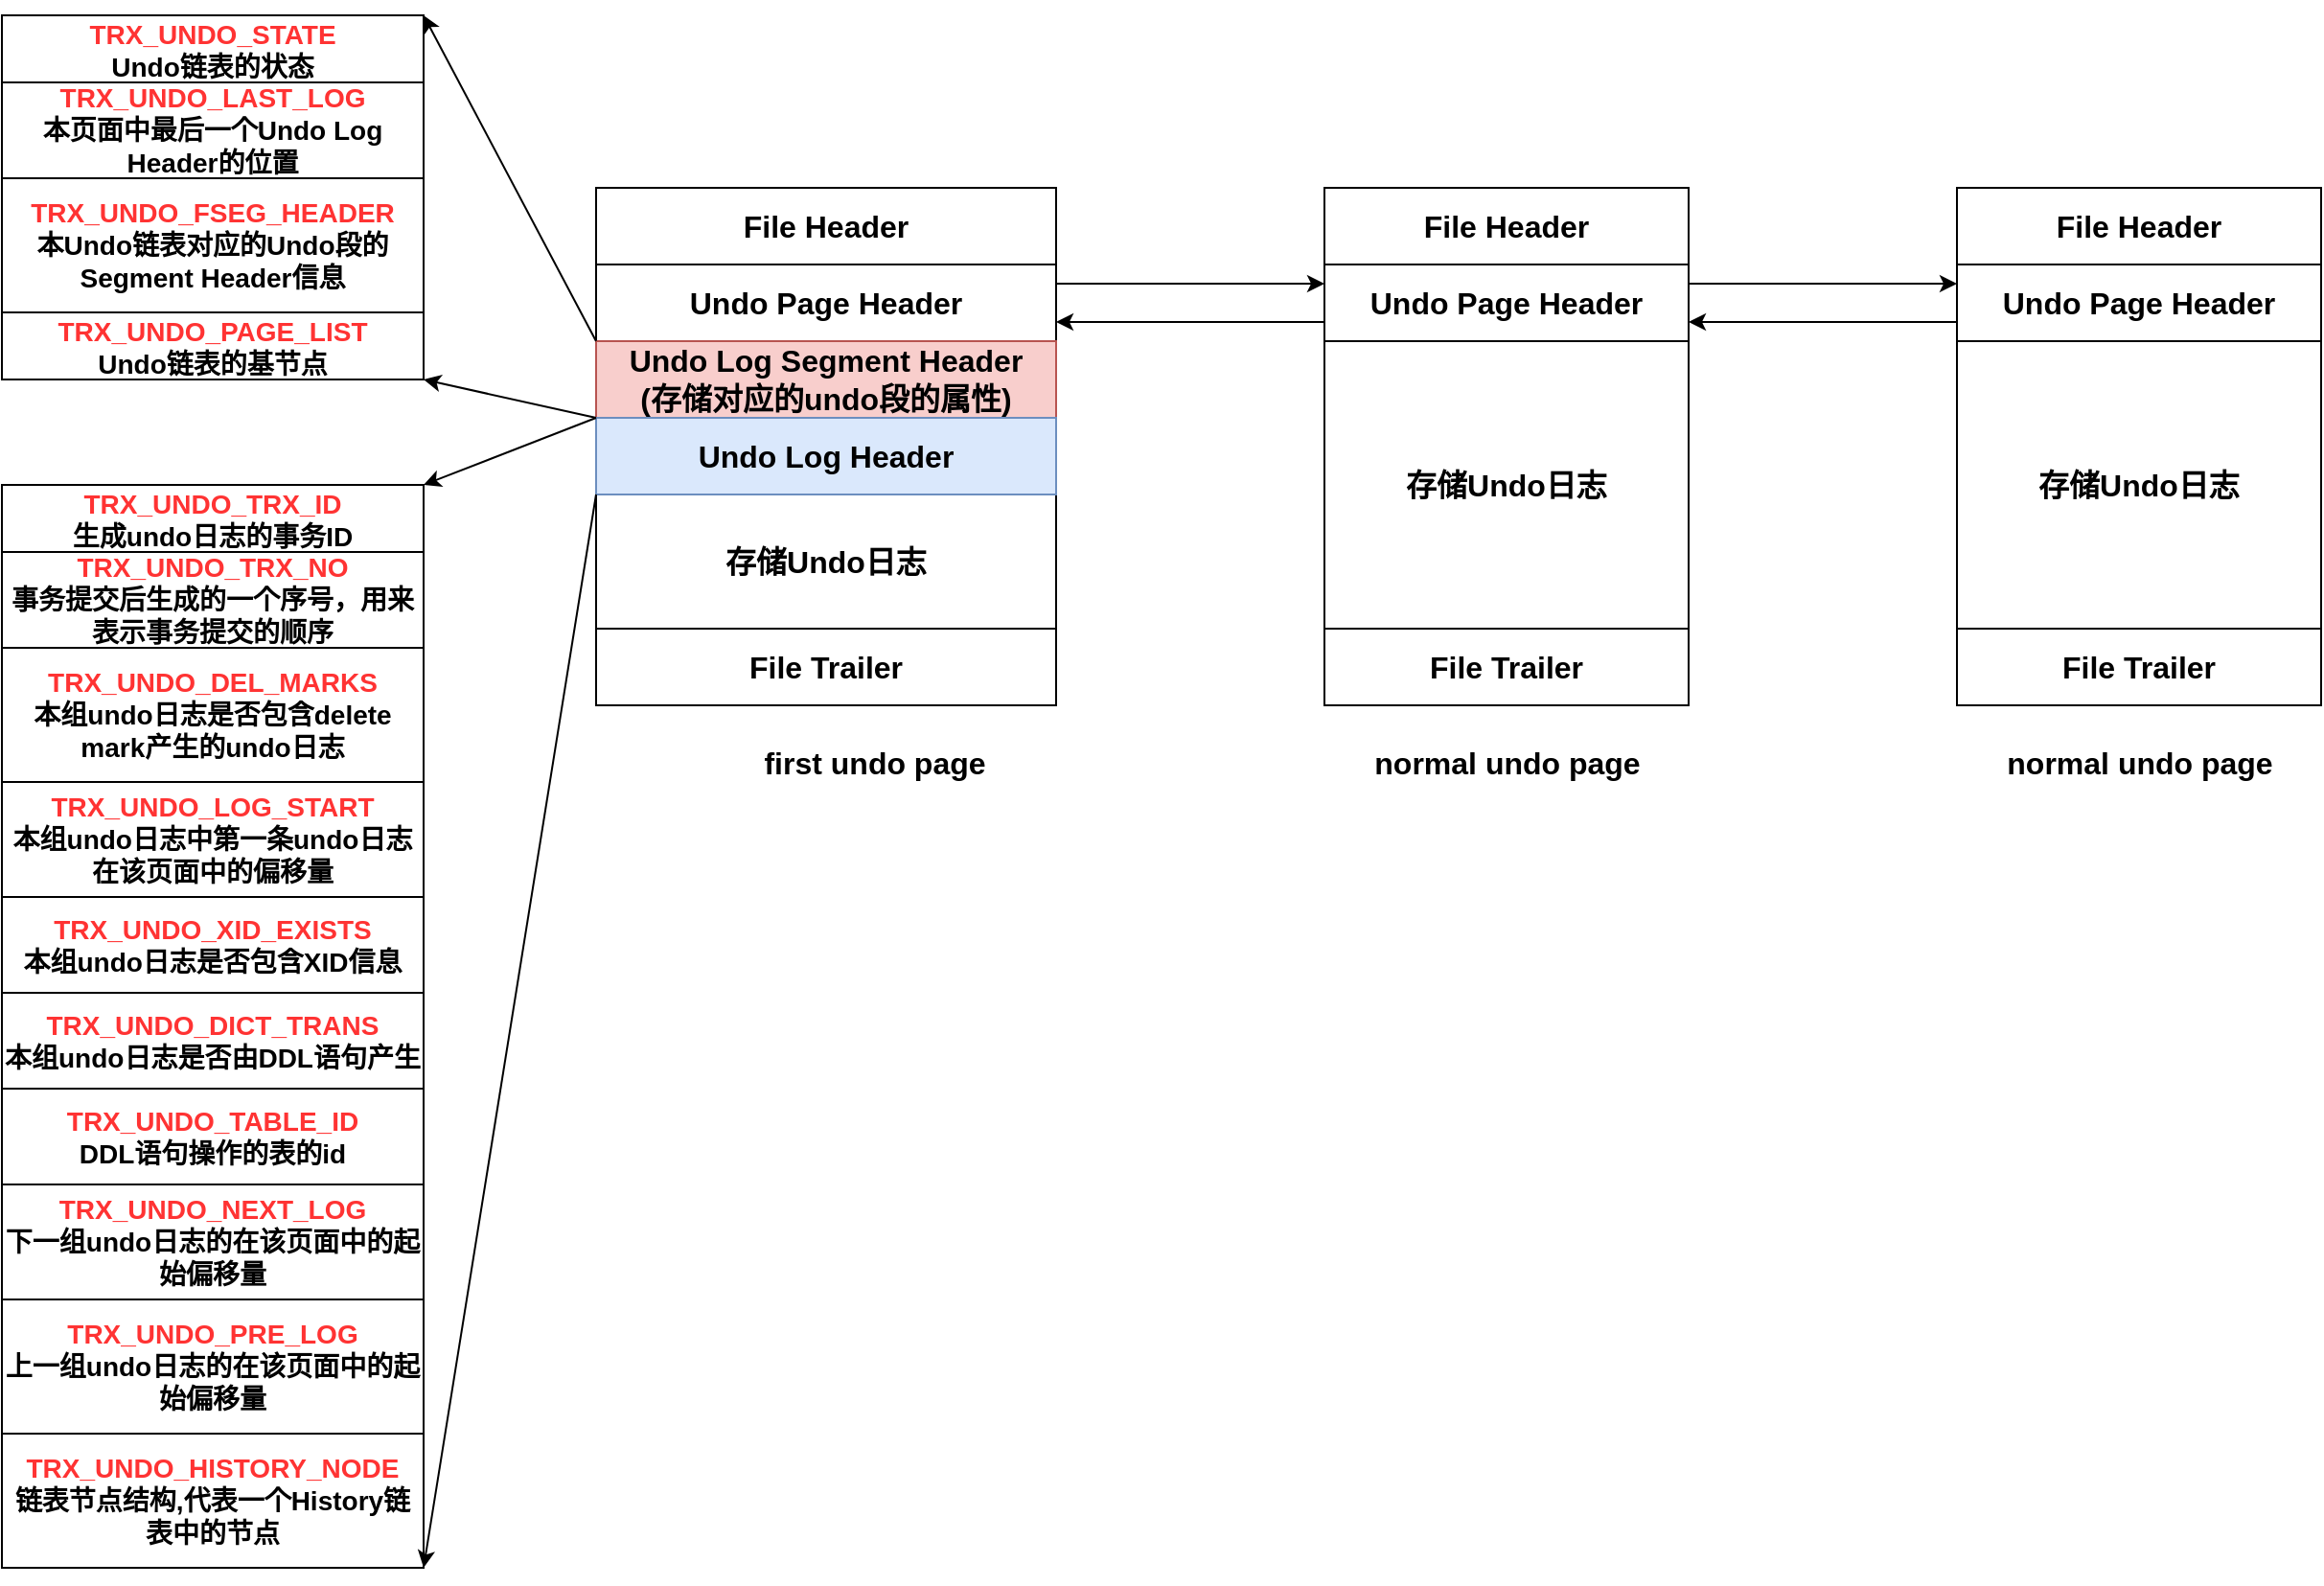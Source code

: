 <mxfile version="15.2.7" type="device"><diagram id="wrlaCh0Ziwt7SMKn7low" name="第 1 页"><mxGraphModel dx="2029" dy="1863" grid="1" gridSize="10" guides="1" tooltips="1" connect="1" arrows="1" fold="1" page="1" pageScale="1" pageWidth="827" pageHeight="1169" math="0" shadow="0"><root><mxCell id="0"/><mxCell id="1" parent="0"/><mxCell id="vNHbosDumvu_j2ZUncXj-1" value="&lt;b&gt;&lt;font style=&quot;font-size: 16px&quot;&gt;File Header&lt;/font&gt;&lt;/b&gt;" style="rounded=0;whiteSpace=wrap;html=1;" vertex="1" parent="1"><mxGeometry x="300" y="90" width="190" height="40" as="geometry"/></mxCell><mxCell id="vNHbosDumvu_j2ZUncXj-15" style="edgeStyle=orthogonalEdgeStyle;rounded=0;orthogonalLoop=1;jettySize=auto;html=1;exitX=0;exitY=0.75;exitDx=0;exitDy=0;entryX=1;entryY=0.75;entryDx=0;entryDy=0;" edge="1" parent="1" source="vNHbosDumvu_j2ZUncXj-3" target="vNHbosDumvu_j2ZUncXj-11"><mxGeometry relative="1" as="geometry"/></mxCell><mxCell id="vNHbosDumvu_j2ZUncXj-16" style="edgeStyle=orthogonalEdgeStyle;rounded=0;orthogonalLoop=1;jettySize=auto;html=1;exitX=1;exitY=0.25;exitDx=0;exitDy=0;entryX=0;entryY=0.25;entryDx=0;entryDy=0;" edge="1" parent="1" source="vNHbosDumvu_j2ZUncXj-3" target="vNHbosDumvu_j2ZUncXj-7"><mxGeometry relative="1" as="geometry"/></mxCell><mxCell id="vNHbosDumvu_j2ZUncXj-3" value="&lt;span style=&quot;font-size: 16px&quot;&gt;&lt;b&gt;Undo Page Header&lt;/b&gt;&lt;/span&gt;" style="rounded=0;whiteSpace=wrap;html=1;" vertex="1" parent="1"><mxGeometry x="300" y="130" width="190" height="40" as="geometry"/></mxCell><mxCell id="vNHbosDumvu_j2ZUncXj-4" value="&lt;span style=&quot;font-size: 16px&quot;&gt;&lt;b&gt;存储Undo日志&lt;/b&gt;&lt;/span&gt;" style="rounded=0;whiteSpace=wrap;html=1;" vertex="1" parent="1"><mxGeometry x="300" y="170" width="190" height="150" as="geometry"/></mxCell><mxCell id="vNHbosDumvu_j2ZUncXj-5" value="&lt;b&gt;&lt;font style=&quot;font-size: 16px&quot;&gt;File Trailer&lt;/font&gt;&lt;/b&gt;" style="rounded=0;whiteSpace=wrap;html=1;" vertex="1" parent="1"><mxGeometry x="300" y="320" width="190" height="40" as="geometry"/></mxCell><mxCell id="vNHbosDumvu_j2ZUncXj-6" value="&lt;b&gt;&lt;font style=&quot;font-size: 16px&quot;&gt;File Header&lt;/font&gt;&lt;/b&gt;" style="rounded=0;whiteSpace=wrap;html=1;" vertex="1" parent="1"><mxGeometry x="630" y="90" width="190" height="40" as="geometry"/></mxCell><mxCell id="vNHbosDumvu_j2ZUncXj-17" style="edgeStyle=orthogonalEdgeStyle;rounded=0;orthogonalLoop=1;jettySize=auto;html=1;exitX=0;exitY=0.75;exitDx=0;exitDy=0;entryX=1;entryY=0.75;entryDx=0;entryDy=0;" edge="1" parent="1" source="vNHbosDumvu_j2ZUncXj-7" target="vNHbosDumvu_j2ZUncXj-3"><mxGeometry relative="1" as="geometry"/></mxCell><mxCell id="vNHbosDumvu_j2ZUncXj-7" value="&lt;span style=&quot;font-size: 16px&quot;&gt;&lt;b&gt;Undo Page Header&lt;/b&gt;&lt;/span&gt;" style="rounded=0;whiteSpace=wrap;html=1;" vertex="1" parent="1"><mxGeometry x="630" y="130" width="190" height="40" as="geometry"/></mxCell><mxCell id="vNHbosDumvu_j2ZUncXj-8" value="&lt;span style=&quot;font-size: 16px&quot;&gt;&lt;b&gt;存储Undo日志&lt;/b&gt;&lt;/span&gt;" style="rounded=0;whiteSpace=wrap;html=1;" vertex="1" parent="1"><mxGeometry x="630" y="170" width="190" height="150" as="geometry"/></mxCell><mxCell id="vNHbosDumvu_j2ZUncXj-9" value="&lt;b&gt;&lt;font style=&quot;font-size: 16px&quot;&gt;File Trailer&lt;/font&gt;&lt;/b&gt;" style="rounded=0;whiteSpace=wrap;html=1;" vertex="1" parent="1"><mxGeometry x="630" y="320" width="190" height="40" as="geometry"/></mxCell><mxCell id="vNHbosDumvu_j2ZUncXj-10" value="&lt;b&gt;&lt;font style=&quot;font-size: 16px&quot;&gt;File Header&lt;/font&gt;&lt;/b&gt;" style="rounded=0;whiteSpace=wrap;html=1;" vertex="1" parent="1"><mxGeometry x="-80" y="90" width="240" height="40" as="geometry"/></mxCell><mxCell id="vNHbosDumvu_j2ZUncXj-14" style="edgeStyle=orthogonalEdgeStyle;rounded=0;orthogonalLoop=1;jettySize=auto;html=1;exitX=1;exitY=0.25;exitDx=0;exitDy=0;entryX=0;entryY=0.25;entryDx=0;entryDy=0;" edge="1" parent="1" source="vNHbosDumvu_j2ZUncXj-11" target="vNHbosDumvu_j2ZUncXj-3"><mxGeometry relative="1" as="geometry"/></mxCell><mxCell id="vNHbosDumvu_j2ZUncXj-11" value="&lt;span style=&quot;font-size: 16px&quot;&gt;&lt;b&gt;Undo Page Header&lt;/b&gt;&lt;/span&gt;" style="rounded=0;whiteSpace=wrap;html=1;" vertex="1" parent="1"><mxGeometry x="-80" y="130" width="240" height="40" as="geometry"/></mxCell><mxCell id="vNHbosDumvu_j2ZUncXj-12" value="&lt;span style=&quot;font-size: 16px&quot;&gt;&lt;b&gt;存储Undo日志&lt;/b&gt;&lt;/span&gt;" style="rounded=0;whiteSpace=wrap;html=1;" vertex="1" parent="1"><mxGeometry x="-80" y="250" width="240" height="70" as="geometry"/></mxCell><mxCell id="vNHbosDumvu_j2ZUncXj-13" value="&lt;b&gt;&lt;font style=&quot;font-size: 16px&quot;&gt;File Trailer&lt;/font&gt;&lt;/b&gt;" style="rounded=0;whiteSpace=wrap;html=1;" vertex="1" parent="1"><mxGeometry x="-80" y="320" width="240" height="40" as="geometry"/></mxCell><mxCell id="vNHbosDumvu_j2ZUncXj-18" value="&lt;span style=&quot;font-size: 16px&quot;&gt;&lt;b&gt;Undo Log Segment Header&lt;br&gt;(存储对应的undo段的属性)&lt;br&gt;&lt;/b&gt;&lt;/span&gt;" style="rounded=0;whiteSpace=wrap;html=1;fillColor=#f8cecc;strokeColor=#b85450;" vertex="1" parent="1"><mxGeometry x="-80" y="170" width="240" height="40" as="geometry"/></mxCell><mxCell id="vNHbosDumvu_j2ZUncXj-19" value="&lt;span style=&quot;font-size: 16px&quot;&gt;&lt;b&gt;Undo Log Header&lt;/b&gt;&lt;/span&gt;" style="rounded=0;whiteSpace=wrap;html=1;fillColor=#dae8fc;strokeColor=#6c8ebf;" vertex="1" parent="1"><mxGeometry x="-80" y="210" width="240" height="40" as="geometry"/></mxCell><mxCell id="vNHbosDumvu_j2ZUncXj-20" value="&lt;b&gt;&lt;font style=&quot;font-size: 16px&quot;&gt;first undo page&lt;/font&gt;&lt;/b&gt;" style="text;html=1;strokeColor=none;fillColor=none;align=center;verticalAlign=middle;whiteSpace=wrap;rounded=0;" vertex="1" parent="1"><mxGeometry x="-12.5" y="380" width="155" height="20" as="geometry"/></mxCell><mxCell id="vNHbosDumvu_j2ZUncXj-21" value="&lt;b&gt;&lt;font style=&quot;font-size: 16px&quot;&gt;normal undo page&lt;/font&gt;&lt;/b&gt;" style="text;html=1;strokeColor=none;fillColor=none;align=center;verticalAlign=middle;whiteSpace=wrap;rounded=0;" vertex="1" parent="1"><mxGeometry x="317.5" y="380" width="155" height="20" as="geometry"/></mxCell><mxCell id="vNHbosDumvu_j2ZUncXj-22" value="&lt;b&gt;&lt;font style=&quot;font-size: 16px&quot;&gt;normal undo page&lt;/font&gt;&lt;/b&gt;" style="text;html=1;strokeColor=none;fillColor=none;align=center;verticalAlign=middle;whiteSpace=wrap;rounded=0;" vertex="1" parent="1"><mxGeometry x="647.5" y="380" width="155" height="20" as="geometry"/></mxCell><mxCell id="vNHbosDumvu_j2ZUncXj-23" value="&lt;b style=&quot;font-size: 14px&quot;&gt;&lt;font style=&quot;font-size: 14px&quot;&gt;&lt;font color=&quot;#ff3333&quot;&gt;TRX_UNDO_STATE&lt;/font&gt;&lt;br&gt;Undo链表的状态&lt;br&gt;&lt;/font&gt;&lt;/b&gt;" style="rounded=0;whiteSpace=wrap;html=1;" vertex="1" parent="1"><mxGeometry x="-390" width="220" height="35" as="geometry"/></mxCell><mxCell id="vNHbosDumvu_j2ZUncXj-25" value="&lt;b style=&quot;font-size: 14px&quot;&gt;&lt;font style=&quot;font-size: 14px&quot;&gt;&lt;font color=&quot;#ff3333&quot;&gt;TRX_UNDO_LAST_LOG&lt;/font&gt;&lt;br&gt;本页面中最后一个Undo Log Header的位置&lt;br&gt;&lt;/font&gt;&lt;/b&gt;" style="rounded=0;whiteSpace=wrap;html=1;" vertex="1" parent="1"><mxGeometry x="-390" y="35" width="220" height="50" as="geometry"/></mxCell><mxCell id="vNHbosDumvu_j2ZUncXj-26" value="&lt;b style=&quot;font-size: 14px&quot;&gt;&lt;font style=&quot;font-size: 14px&quot;&gt;&lt;font color=&quot;#ff3333&quot;&gt;TRX_UNDO_FSEG_HEADER&lt;/font&gt;&lt;br&gt;本Undo链表对应的Undo段的Segment Header信息&lt;br&gt;&lt;/font&gt;&lt;/b&gt;" style="rounded=0;whiteSpace=wrap;html=1;" vertex="1" parent="1"><mxGeometry x="-390" y="85" width="220" height="70" as="geometry"/></mxCell><mxCell id="vNHbosDumvu_j2ZUncXj-28" value="&lt;b style=&quot;font-size: 14px&quot;&gt;&lt;font style=&quot;font-size: 14px&quot;&gt;&lt;font color=&quot;#ff3333&quot;&gt;TRX_UNDO_PAGE_LIST&lt;/font&gt;&lt;br&gt;Undo链表的基节点&lt;br&gt;&lt;/font&gt;&lt;/b&gt;" style="rounded=0;whiteSpace=wrap;html=1;" vertex="1" parent="1"><mxGeometry x="-390" y="155" width="220" height="35" as="geometry"/></mxCell><mxCell id="vNHbosDumvu_j2ZUncXj-29" value="" style="endArrow=classic;html=1;entryX=1;entryY=0;entryDx=0;entryDy=0;exitX=0;exitY=1;exitDx=0;exitDy=0;" edge="1" parent="1" source="vNHbosDumvu_j2ZUncXj-11" target="vNHbosDumvu_j2ZUncXj-23"><mxGeometry width="50" height="50" relative="1" as="geometry"><mxPoint x="-90" y="110" as="sourcePoint"/><mxPoint x="-40" y="60" as="targetPoint"/></mxGeometry></mxCell><mxCell id="vNHbosDumvu_j2ZUncXj-30" value="" style="endArrow=classic;html=1;entryX=1;entryY=1;entryDx=0;entryDy=0;exitX=0;exitY=0;exitDx=0;exitDy=0;" edge="1" parent="1" source="vNHbosDumvu_j2ZUncXj-19" target="vNHbosDumvu_j2ZUncXj-28"><mxGeometry width="50" height="50" relative="1" as="geometry"><mxPoint x="-70" y="180" as="sourcePoint"/><mxPoint x="-160" y="10" as="targetPoint"/></mxGeometry></mxCell><mxCell id="vNHbosDumvu_j2ZUncXj-31" value="&lt;b style=&quot;font-size: 14px&quot;&gt;&lt;font style=&quot;font-size: 14px&quot;&gt;&lt;font color=&quot;#ff3333&quot;&gt;TRX_UNDO_TRX_ID&lt;/font&gt;&lt;br&gt;生成undo日志的事务ID&lt;br&gt;&lt;/font&gt;&lt;/b&gt;" style="rounded=0;whiteSpace=wrap;html=1;" vertex="1" parent="1"><mxGeometry x="-390" y="245" width="220" height="35" as="geometry"/></mxCell><mxCell id="vNHbosDumvu_j2ZUncXj-32" value="&lt;b style=&quot;font-size: 14px&quot;&gt;&lt;font style=&quot;font-size: 14px&quot;&gt;&lt;font color=&quot;#ff3333&quot;&gt;TRX_UNDO_TRX_NO&lt;/font&gt;&lt;br&gt;事务提交后生成的一个序号，用来表示事务提交的顺序&lt;br&gt;&lt;/font&gt;&lt;/b&gt;" style="rounded=0;whiteSpace=wrap;html=1;" vertex="1" parent="1"><mxGeometry x="-390" y="280" width="220" height="50" as="geometry"/></mxCell><mxCell id="vNHbosDumvu_j2ZUncXj-33" value="&lt;b style=&quot;font-size: 14px&quot;&gt;&lt;font style=&quot;font-size: 14px&quot;&gt;&lt;font color=&quot;#ff3333&quot;&gt;TRX_UNDO_DEL_MARKS&lt;/font&gt;&lt;br&gt;本组undo日志是否包含delete mark产生的undo日志&lt;br&gt;&lt;/font&gt;&lt;/b&gt;" style="rounded=0;whiteSpace=wrap;html=1;" vertex="1" parent="1"><mxGeometry x="-390" y="330" width="220" height="70" as="geometry"/></mxCell><mxCell id="vNHbosDumvu_j2ZUncXj-34" value="&lt;b style=&quot;font-size: 14px&quot;&gt;&lt;font style=&quot;font-size: 14px&quot;&gt;&lt;font color=&quot;#ff3333&quot;&gt;TRX_UNDO_LOG_START&lt;/font&gt;&lt;br&gt;本组undo日志中第一条undo日志在该页面中的偏移量&lt;br&gt;&lt;/font&gt;&lt;/b&gt;" style="rounded=0;whiteSpace=wrap;html=1;" vertex="1" parent="1"><mxGeometry x="-390" y="400" width="220" height="60" as="geometry"/></mxCell><mxCell id="vNHbosDumvu_j2ZUncXj-35" value="&lt;b style=&quot;font-size: 14px&quot;&gt;&lt;font style=&quot;font-size: 14px&quot;&gt;&lt;font color=&quot;#ff3333&quot;&gt;TRX_UNDO_XID_EXISTS&lt;/font&gt;&lt;br&gt;本组undo日志是否包含XID信息&lt;br&gt;&lt;/font&gt;&lt;/b&gt;" style="rounded=0;whiteSpace=wrap;html=1;" vertex="1" parent="1"><mxGeometry x="-390" y="460" width="220" height="50" as="geometry"/></mxCell><mxCell id="vNHbosDumvu_j2ZUncXj-36" value="&lt;b style=&quot;font-size: 14px&quot;&gt;&lt;font style=&quot;font-size: 14px&quot;&gt;&lt;font color=&quot;#ff3333&quot;&gt;TRX_UNDO_DICT_TRANS&lt;/font&gt;&lt;br&gt;本组undo日志是否由DDL语句产生&lt;br&gt;&lt;/font&gt;&lt;/b&gt;" style="rounded=0;whiteSpace=wrap;html=1;" vertex="1" parent="1"><mxGeometry x="-390" y="510" width="220" height="50" as="geometry"/></mxCell><mxCell id="vNHbosDumvu_j2ZUncXj-37" value="&lt;b style=&quot;font-size: 14px&quot;&gt;&lt;font style=&quot;font-size: 14px&quot;&gt;&lt;font color=&quot;#ff3333&quot;&gt;TRX_UNDO_TABLE_ID&lt;/font&gt;&lt;br&gt;DDL语句操作的表的id&lt;br&gt;&lt;/font&gt;&lt;/b&gt;" style="rounded=0;whiteSpace=wrap;html=1;" vertex="1" parent="1"><mxGeometry x="-390" y="560" width="220" height="50" as="geometry"/></mxCell><mxCell id="vNHbosDumvu_j2ZUncXj-38" value="&lt;b style=&quot;font-size: 14px&quot;&gt;&lt;font style=&quot;font-size: 14px&quot;&gt;&lt;font color=&quot;#ff3333&quot;&gt;TRX_UNDO_NEXT_LOG&lt;/font&gt;&lt;br&gt;下一组undo日志的在该页面中的起始偏移量&lt;br&gt;&lt;/font&gt;&lt;/b&gt;" style="rounded=0;whiteSpace=wrap;html=1;" vertex="1" parent="1"><mxGeometry x="-390" y="610" width="220" height="60" as="geometry"/></mxCell><mxCell id="vNHbosDumvu_j2ZUncXj-39" value="&lt;b style=&quot;font-size: 14px&quot;&gt;&lt;font style=&quot;font-size: 14px&quot;&gt;&lt;font color=&quot;#ff3333&quot;&gt;TRX_UNDO_PRE_LOG&lt;/font&gt;&lt;br&gt;上一组undo日志的在该页面中的起始偏移量&lt;br&gt;&lt;/font&gt;&lt;/b&gt;" style="rounded=0;whiteSpace=wrap;html=1;" vertex="1" parent="1"><mxGeometry x="-390" y="670" width="220" height="70" as="geometry"/></mxCell><mxCell id="vNHbosDumvu_j2ZUncXj-40" value="&lt;b style=&quot;font-size: 14px&quot;&gt;&lt;font style=&quot;font-size: 14px&quot;&gt;&lt;font color=&quot;#ff3333&quot;&gt;TRX_UNDO_HISTORY_NODE&lt;/font&gt;&lt;br&gt;链表节点结构,代表一个History链表中的节点&lt;br&gt;&lt;/font&gt;&lt;/b&gt;" style="rounded=0;whiteSpace=wrap;html=1;" vertex="1" parent="1"><mxGeometry x="-390" y="740" width="220" height="70" as="geometry"/></mxCell><mxCell id="vNHbosDumvu_j2ZUncXj-41" value="" style="endArrow=classic;html=1;entryX=1;entryY=0;entryDx=0;entryDy=0;" edge="1" parent="1" target="vNHbosDumvu_j2ZUncXj-31"><mxGeometry width="50" height="50" relative="1" as="geometry"><mxPoint x="-80" y="210" as="sourcePoint"/><mxPoint x="-160" y="200" as="targetPoint"/></mxGeometry></mxCell><mxCell id="vNHbosDumvu_j2ZUncXj-42" value="" style="endArrow=classic;html=1;entryX=1;entryY=1;entryDx=0;entryDy=0;" edge="1" parent="1" target="vNHbosDumvu_j2ZUncXj-40"><mxGeometry width="50" height="50" relative="1" as="geometry"><mxPoint x="-80" y="250" as="sourcePoint"/><mxPoint x="-170" y="285" as="targetPoint"/></mxGeometry></mxCell></root></mxGraphModel></diagram></mxfile>
